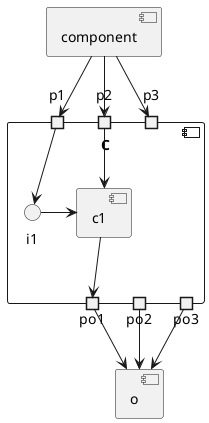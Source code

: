 @startuml
' left to right direction
component component as c
component C {
    component c1
    interface i1
    portIn p1
    PortIn p2
    portIn p3
    portOut po1
    portOut po2
    portOut po3
}

c --> p1
c --> p2
c --> p3
p1 --> i1
i1 -> c1
p2 --> c1
c1 --> po1
po1 --> [o]
po2 --> o
po3 --> o

@enduml